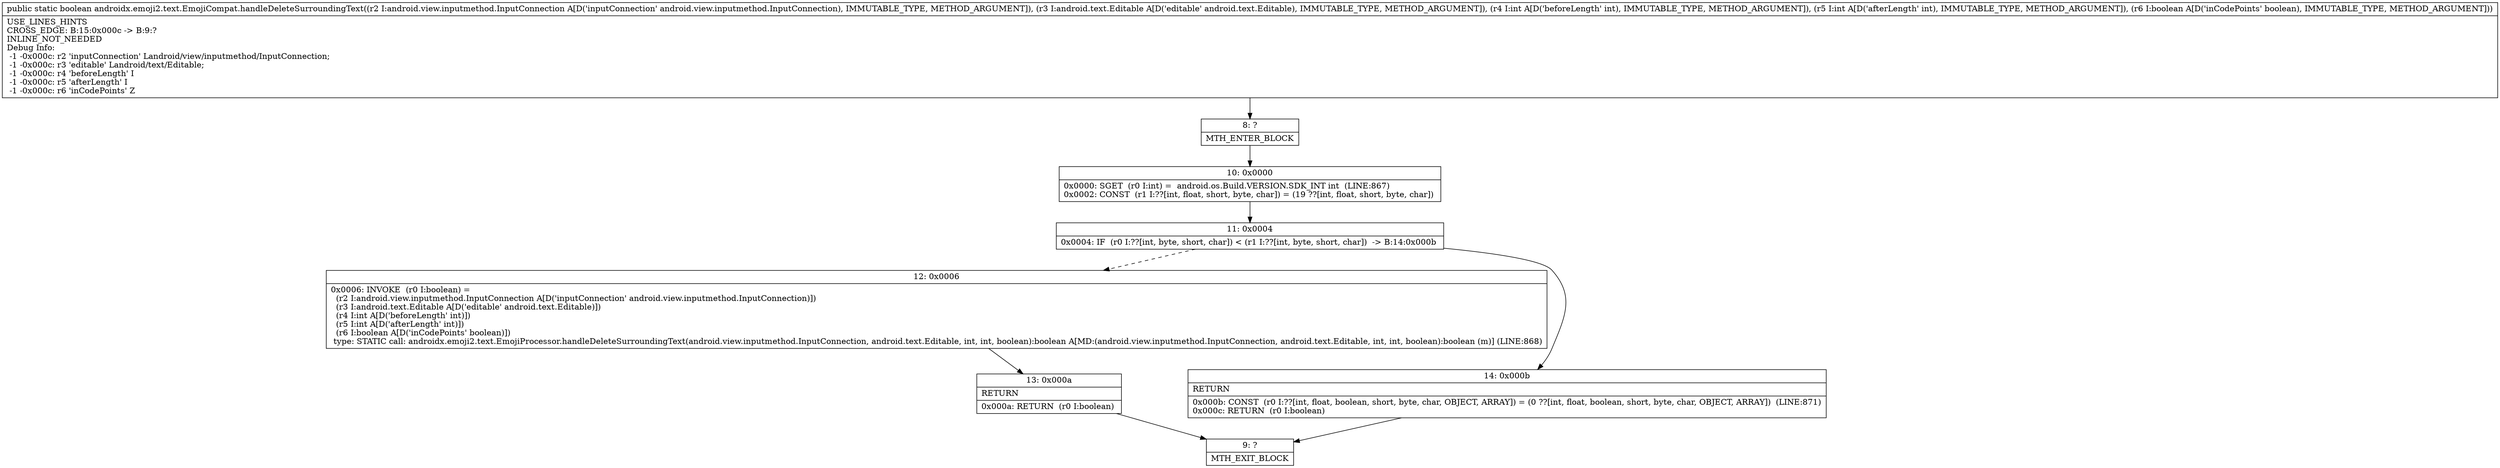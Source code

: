 digraph "CFG forandroidx.emoji2.text.EmojiCompat.handleDeleteSurroundingText(Landroid\/view\/inputmethod\/InputConnection;Landroid\/text\/Editable;IIZ)Z" {
Node_8 [shape=record,label="{8\:\ ?|MTH_ENTER_BLOCK\l}"];
Node_10 [shape=record,label="{10\:\ 0x0000|0x0000: SGET  (r0 I:int) =  android.os.Build.VERSION.SDK_INT int  (LINE:867)\l0x0002: CONST  (r1 I:??[int, float, short, byte, char]) = (19 ??[int, float, short, byte, char]) \l}"];
Node_11 [shape=record,label="{11\:\ 0x0004|0x0004: IF  (r0 I:??[int, byte, short, char]) \< (r1 I:??[int, byte, short, char])  \-\> B:14:0x000b \l}"];
Node_12 [shape=record,label="{12\:\ 0x0006|0x0006: INVOKE  (r0 I:boolean) = \l  (r2 I:android.view.inputmethod.InputConnection A[D('inputConnection' android.view.inputmethod.InputConnection)])\l  (r3 I:android.text.Editable A[D('editable' android.text.Editable)])\l  (r4 I:int A[D('beforeLength' int)])\l  (r5 I:int A[D('afterLength' int)])\l  (r6 I:boolean A[D('inCodePoints' boolean)])\l type: STATIC call: androidx.emoji2.text.EmojiProcessor.handleDeleteSurroundingText(android.view.inputmethod.InputConnection, android.text.Editable, int, int, boolean):boolean A[MD:(android.view.inputmethod.InputConnection, android.text.Editable, int, int, boolean):boolean (m)] (LINE:868)\l}"];
Node_13 [shape=record,label="{13\:\ 0x000a|RETURN\l|0x000a: RETURN  (r0 I:boolean) \l}"];
Node_9 [shape=record,label="{9\:\ ?|MTH_EXIT_BLOCK\l}"];
Node_14 [shape=record,label="{14\:\ 0x000b|RETURN\l|0x000b: CONST  (r0 I:??[int, float, boolean, short, byte, char, OBJECT, ARRAY]) = (0 ??[int, float, boolean, short, byte, char, OBJECT, ARRAY])  (LINE:871)\l0x000c: RETURN  (r0 I:boolean) \l}"];
MethodNode[shape=record,label="{public static boolean androidx.emoji2.text.EmojiCompat.handleDeleteSurroundingText((r2 I:android.view.inputmethod.InputConnection A[D('inputConnection' android.view.inputmethod.InputConnection), IMMUTABLE_TYPE, METHOD_ARGUMENT]), (r3 I:android.text.Editable A[D('editable' android.text.Editable), IMMUTABLE_TYPE, METHOD_ARGUMENT]), (r4 I:int A[D('beforeLength' int), IMMUTABLE_TYPE, METHOD_ARGUMENT]), (r5 I:int A[D('afterLength' int), IMMUTABLE_TYPE, METHOD_ARGUMENT]), (r6 I:boolean A[D('inCodePoints' boolean), IMMUTABLE_TYPE, METHOD_ARGUMENT]))  | USE_LINES_HINTS\lCROSS_EDGE: B:15:0x000c \-\> B:9:?\lINLINE_NOT_NEEDED\lDebug Info:\l  \-1 \-0x000c: r2 'inputConnection' Landroid\/view\/inputmethod\/InputConnection;\l  \-1 \-0x000c: r3 'editable' Landroid\/text\/Editable;\l  \-1 \-0x000c: r4 'beforeLength' I\l  \-1 \-0x000c: r5 'afterLength' I\l  \-1 \-0x000c: r6 'inCodePoints' Z\l}"];
MethodNode -> Node_8;Node_8 -> Node_10;
Node_10 -> Node_11;
Node_11 -> Node_12[style=dashed];
Node_11 -> Node_14;
Node_12 -> Node_13;
Node_13 -> Node_9;
Node_14 -> Node_9;
}

